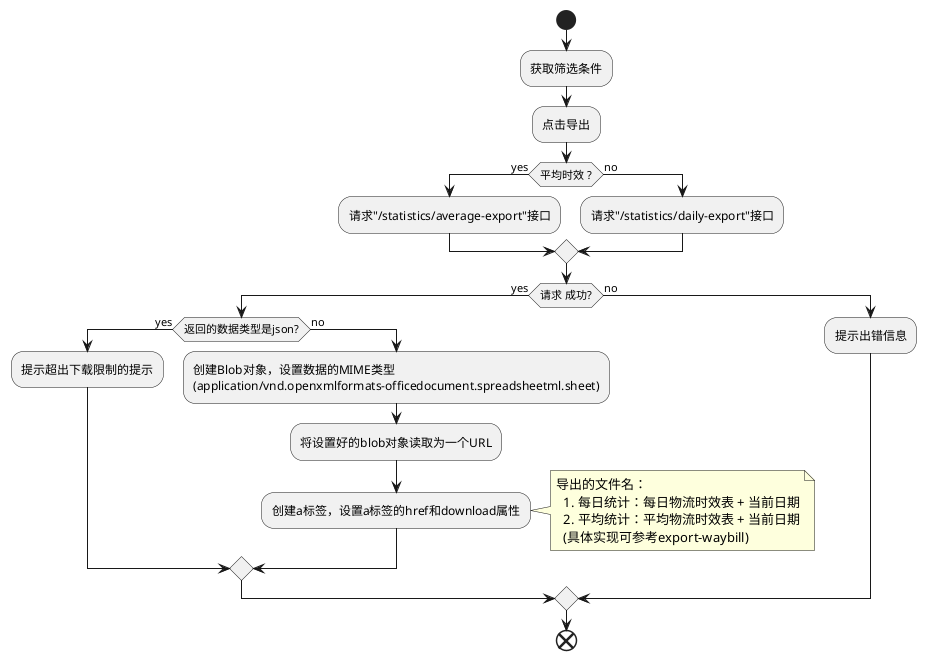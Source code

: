 @startuml

start
:获取筛选条件;
:点击导出;
 if(平均时效 ?) then (yes)
  :请求"/statistics/average-export"接口;
else (no)
  :请求"/statistics/daily-export"接口;
endif
if(请求 成功?) then (yes)
  if(返回的数据类型是json?) then (yes)
    :提示超出下载限制的提示;
  else (no)
    :创建Blob对象，设置数据的MIME类型
    (application/vnd.openxmlformats-officedocument.spreadsheetml.sheet);
    :将设置好的blob对象读取为一个URL;
    :创建a标签，设置a标签的href和download属性;
    note right
        导出的文件名：
          1. 每日统计：每日物流时效表 + 当前日期
          2. 平均统计：平均物流时效表 + 当前日期
          (具体实现可参考export-waybill)
    end note
  endif
else (no)
  :提示出错信息;
endif
end

@enduml
